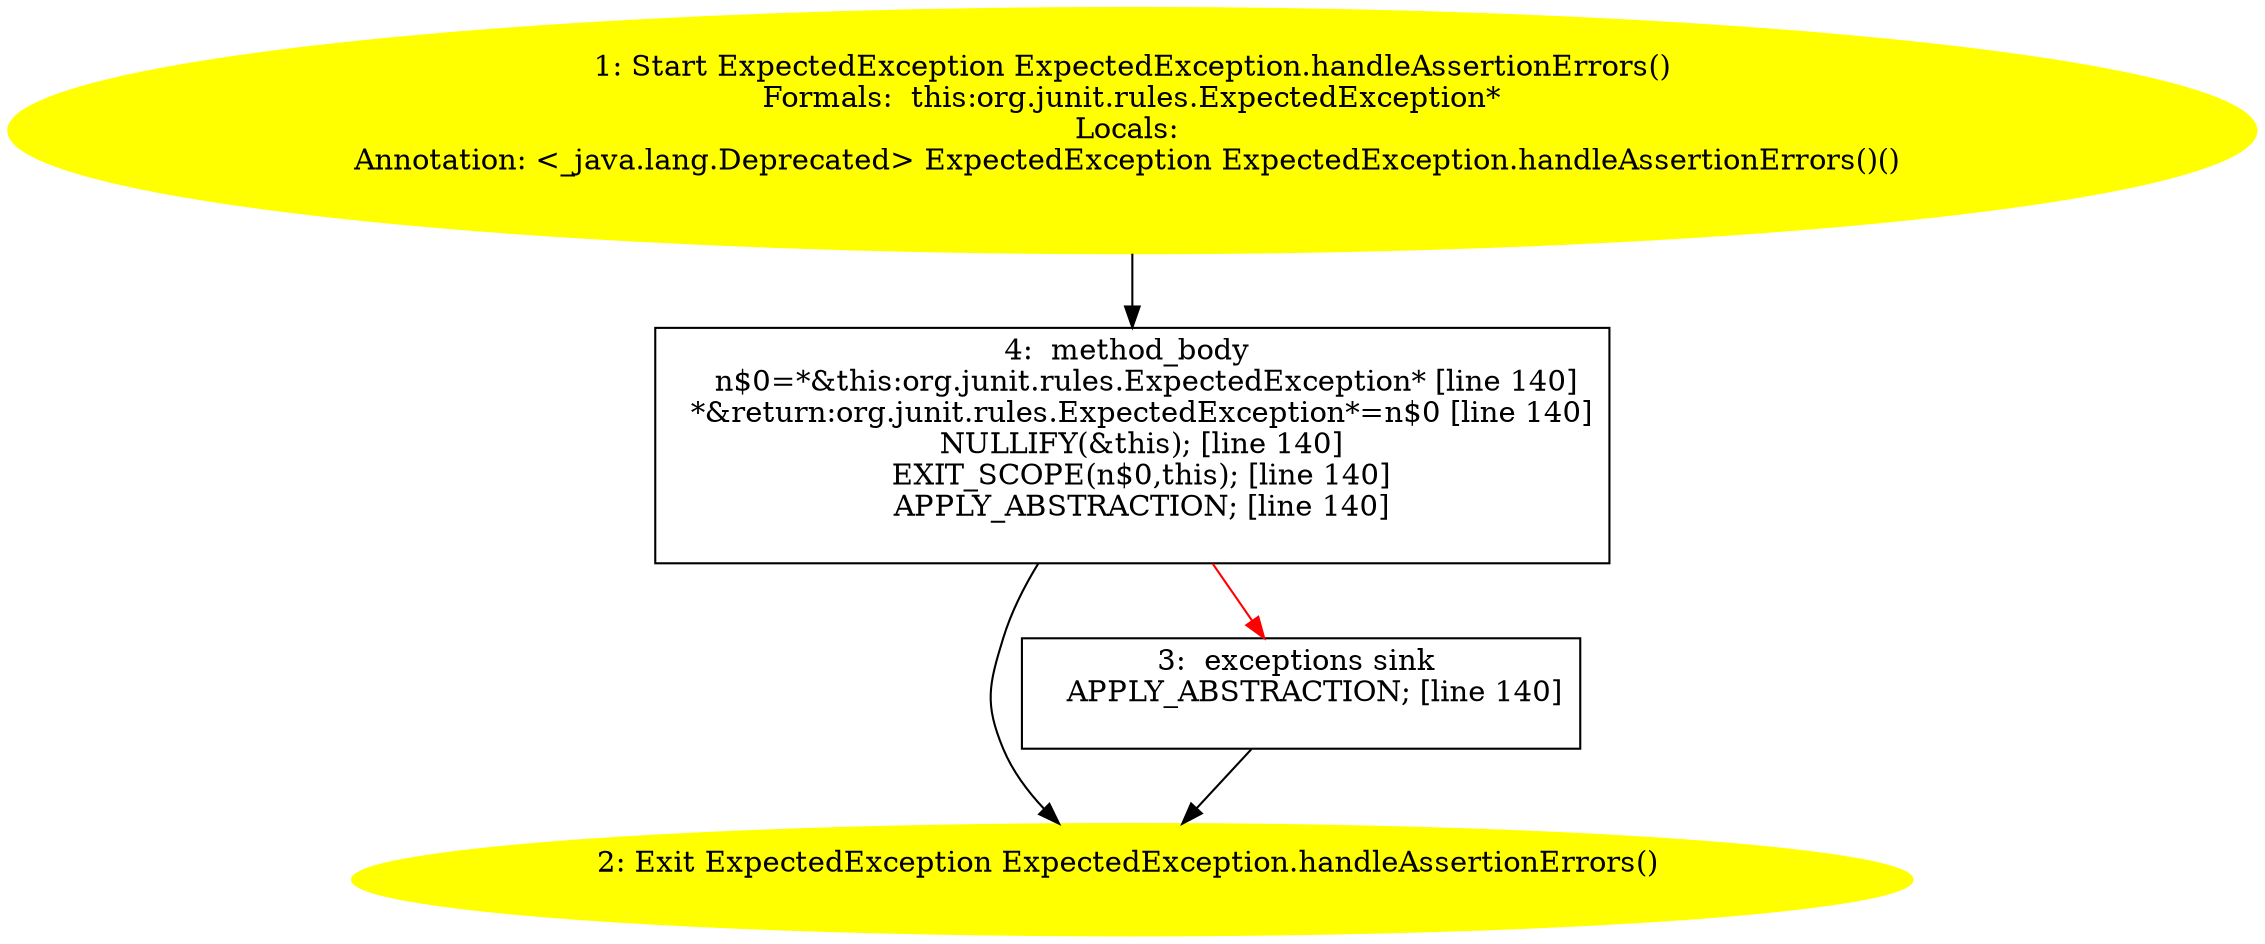 /* @generated */
digraph cfg {
"org.junit.rules.ExpectedException.handleAssertionErrors():org.junit.rules.ExpectedException.6f9793d919fabf35301c048c92599d63_1" [label="1: Start ExpectedException ExpectedException.handleAssertionErrors()\nFormals:  this:org.junit.rules.ExpectedException*\nLocals: \nAnnotation: <_java.lang.Deprecated> ExpectedException ExpectedException.handleAssertionErrors()() \n  " color=yellow style=filled]
	

	 "org.junit.rules.ExpectedException.handleAssertionErrors():org.junit.rules.ExpectedException.6f9793d919fabf35301c048c92599d63_1" -> "org.junit.rules.ExpectedException.handleAssertionErrors():org.junit.rules.ExpectedException.6f9793d919fabf35301c048c92599d63_4" ;
"org.junit.rules.ExpectedException.handleAssertionErrors():org.junit.rules.ExpectedException.6f9793d919fabf35301c048c92599d63_2" [label="2: Exit ExpectedException ExpectedException.handleAssertionErrors() \n  " color=yellow style=filled]
	

"org.junit.rules.ExpectedException.handleAssertionErrors():org.junit.rules.ExpectedException.6f9793d919fabf35301c048c92599d63_3" [label="3:  exceptions sink \n   APPLY_ABSTRACTION; [line 140]\n " shape="box"]
	

	 "org.junit.rules.ExpectedException.handleAssertionErrors():org.junit.rules.ExpectedException.6f9793d919fabf35301c048c92599d63_3" -> "org.junit.rules.ExpectedException.handleAssertionErrors():org.junit.rules.ExpectedException.6f9793d919fabf35301c048c92599d63_2" ;
"org.junit.rules.ExpectedException.handleAssertionErrors():org.junit.rules.ExpectedException.6f9793d919fabf35301c048c92599d63_4" [label="4:  method_body \n   n$0=*&this:org.junit.rules.ExpectedException* [line 140]\n  *&return:org.junit.rules.ExpectedException*=n$0 [line 140]\n  NULLIFY(&this); [line 140]\n  EXIT_SCOPE(n$0,this); [line 140]\n  APPLY_ABSTRACTION; [line 140]\n " shape="box"]
	

	 "org.junit.rules.ExpectedException.handleAssertionErrors():org.junit.rules.ExpectedException.6f9793d919fabf35301c048c92599d63_4" -> "org.junit.rules.ExpectedException.handleAssertionErrors():org.junit.rules.ExpectedException.6f9793d919fabf35301c048c92599d63_2" ;
	 "org.junit.rules.ExpectedException.handleAssertionErrors():org.junit.rules.ExpectedException.6f9793d919fabf35301c048c92599d63_4" -> "org.junit.rules.ExpectedException.handleAssertionErrors():org.junit.rules.ExpectedException.6f9793d919fabf35301c048c92599d63_3" [color="red" ];
}
